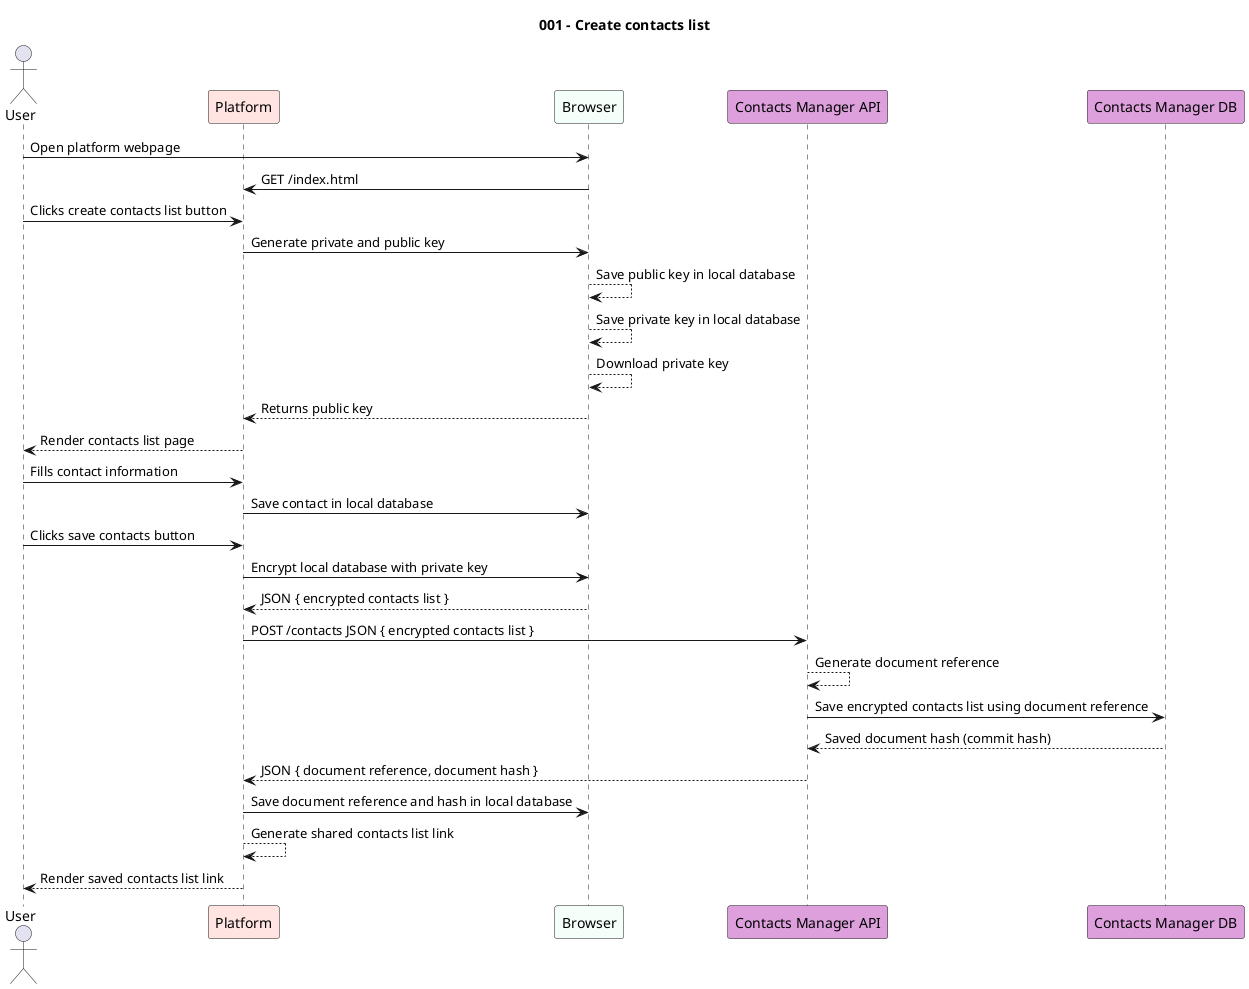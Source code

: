 @startuml 001-create-contacts-list

title "001 - Create contacts list"

actor User
participant "Platform" as PL #MistyRose
participant Browser #MintCream
participant "Contacts Manager API" as CNT #Plum
participant "Contacts Manager DB" as CNT_DB #Plum

User -> Browser : Open platform webpage
Browser -> PL : GET /index.html

User -> PL: Clicks create contacts list button
PL -> Browser: Generate private and public key
Browser --> Browser: Save public key in local database
Browser --> Browser: Save private key in local database
Browser --> Browser: Download private key
Browser --> PL: Returns public key
PL --> User: Render contacts list page

User -> PL: Fills contact information
PL -> Browser: Save contact in local database

User -> PL: Clicks save contacts button
PL -> Browser: Encrypt local database with private key
Browser --> PL: JSON { encrypted contacts list }
PL -> CNT: POST /contacts JSON { encrypted contacts list }
CNT --> CNT: Generate document reference
CNT -> CNT_DB: Save encrypted contacts list using document reference
CNT_DB --> CNT: Saved document hash (commit hash)
CNT --> PL: JSON { document reference, document hash }
PL -> Browser: Save document reference and hash in local database
PL --> PL: Generate shared contacts list link
PL --> User: Render saved contacts list link

@enduml
